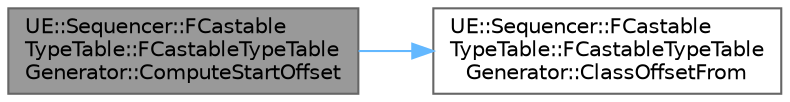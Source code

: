 digraph "UE::Sequencer::FCastableTypeTable::FCastableTypeTableGenerator::ComputeStartOffset"
{
 // INTERACTIVE_SVG=YES
 // LATEX_PDF_SIZE
  bgcolor="transparent";
  edge [fontname=Helvetica,fontsize=10,labelfontname=Helvetica,labelfontsize=10];
  node [fontname=Helvetica,fontsize=10,shape=box,height=0.2,width=0.4];
  rankdir="LR";
  Node1 [id="Node000001",label="UE::Sequencer::FCastable\lTypeTable::FCastableTypeTable\lGenerator::ComputeStartOffset",height=0.2,width=0.4,color="gray40", fillcolor="grey60", style="filled", fontcolor="black",tooltip="Compute the start offset from an ICastable type to the root of T This offset is added to all other cl..."];
  Node1 -> Node2 [id="edge1_Node000001_Node000002",color="steelblue1",style="solid",tooltip=" "];
  Node2 [id="Node000002",label="UE::Sequencer::FCastable\lTypeTable::FCastableTypeTable\lGenerator::ClassOffsetFrom",height=0.2,width=0.4,color="grey40", fillcolor="white", style="filled",URL="$d4/d32/structUE_1_1Sequencer_1_1FCastableTypeTable_1_1FCastableTypeTableGenerator.html#a915a97e2ed2328ef5456353b6b5f1a80",tooltip="Compute the ptr offset from one class to another in an inheritance hierarchy."];
}
